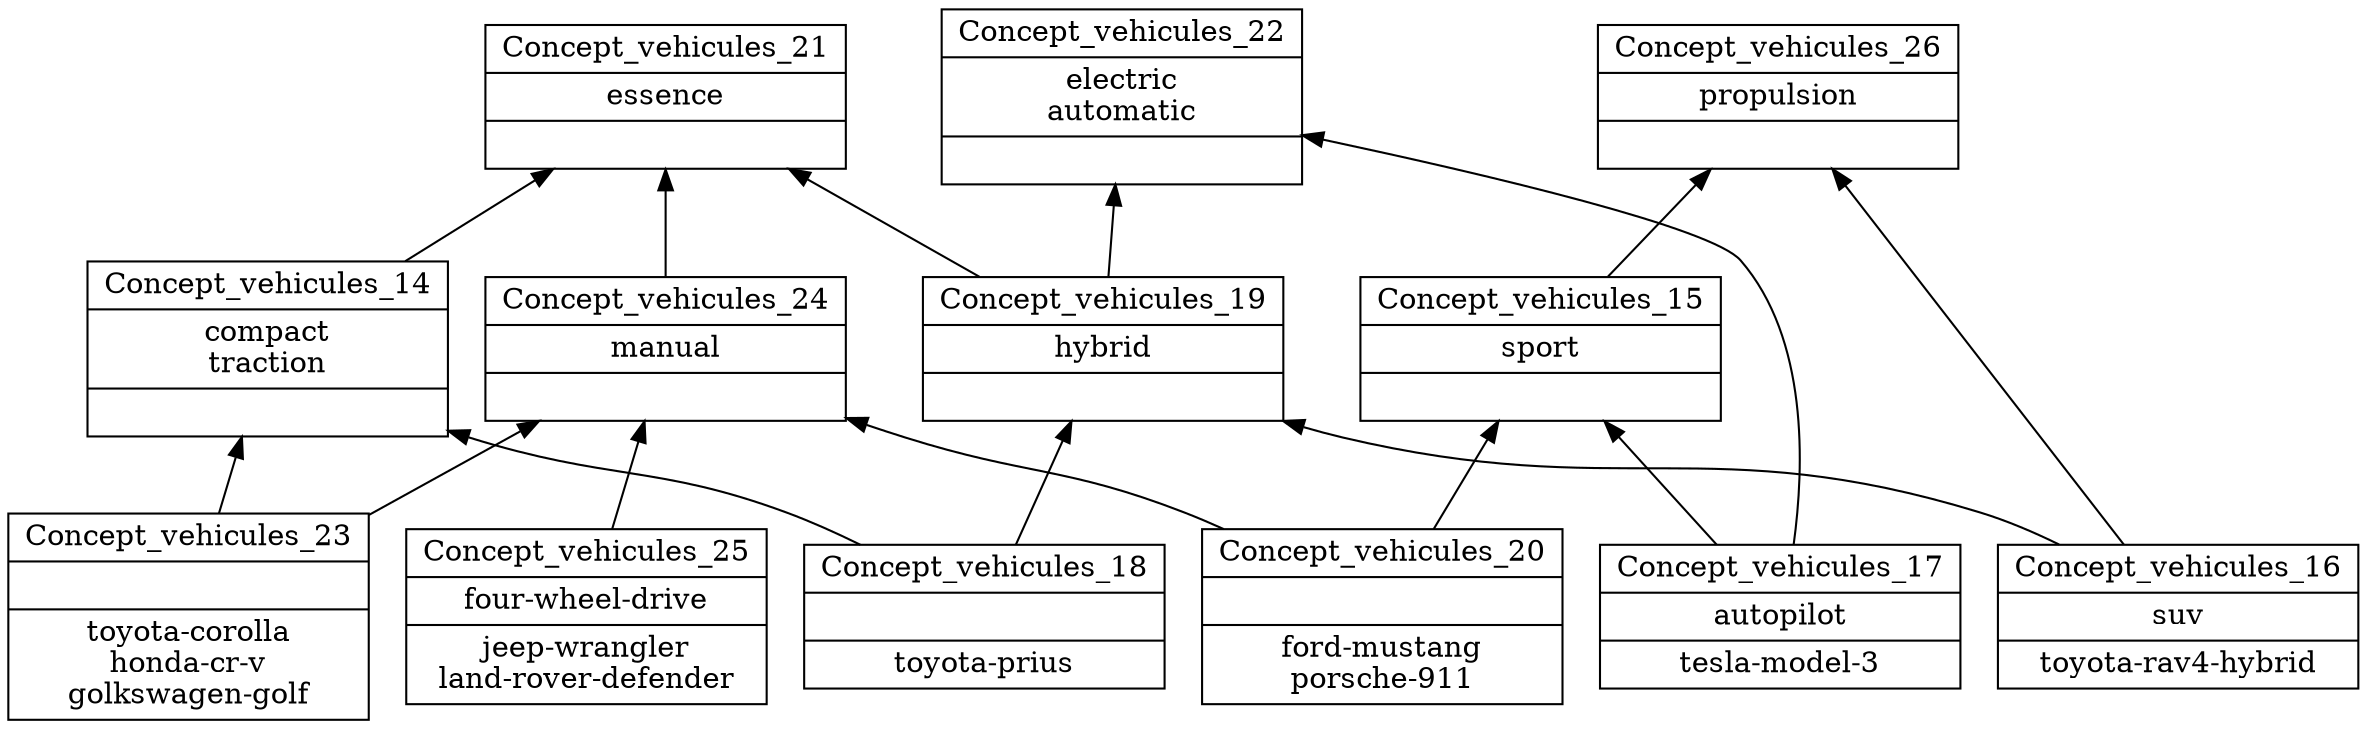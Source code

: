 digraph G { 
	rankdir=BT;
subgraph vehicules { 
label="vehicules";
14 [shape=record,label="{Concept_vehicules_14|compact\ntraction\n|}"];
15 [shape=record,label="{Concept_vehicules_15|sport\n|}"];
16 [shape=record,label="{Concept_vehicules_16|suv\n|toyota-rav4-hybrid\n}"];
17 [shape=record,label="{Concept_vehicules_17|autopilot\n|tesla-model-3\n}"];
18 [shape=record,label="{Concept_vehicules_18||toyota-prius\n}"];
19 [shape=record,label="{Concept_vehicules_19|hybrid\n|}"];
20 [shape=record,label="{Concept_vehicules_20||ford-mustang\nporsche-911\n}"];
21 [shape=record,label="{Concept_vehicules_21|essence\n|}"];
22 [shape=record,label="{Concept_vehicules_22|electric\nautomatic\n|}"];
23 [shape=record,label="{Concept_vehicules_23||toyota-corolla\nhonda-cr-v\ngolkswagen-golf\n}"];
24 [shape=record,label="{Concept_vehicules_24|manual\n|}"];
25 [shape=record,label="{Concept_vehicules_25|four-wheel-drive\n|jeep-wrangler\nland-rover-defender\n}"];
26 [shape=record,label="{Concept_vehicules_26|propulsion\n|}"];
	18 -> 14
	23 -> 14
	17 -> 15
	20 -> 15
	16 -> 19
	18 -> 19
	14 -> 21
	19 -> 21
	24 -> 21
	17 -> 22
	19 -> 22
	20 -> 24
	23 -> 24
	25 -> 24
	15 -> 26
	16 -> 26
}
}